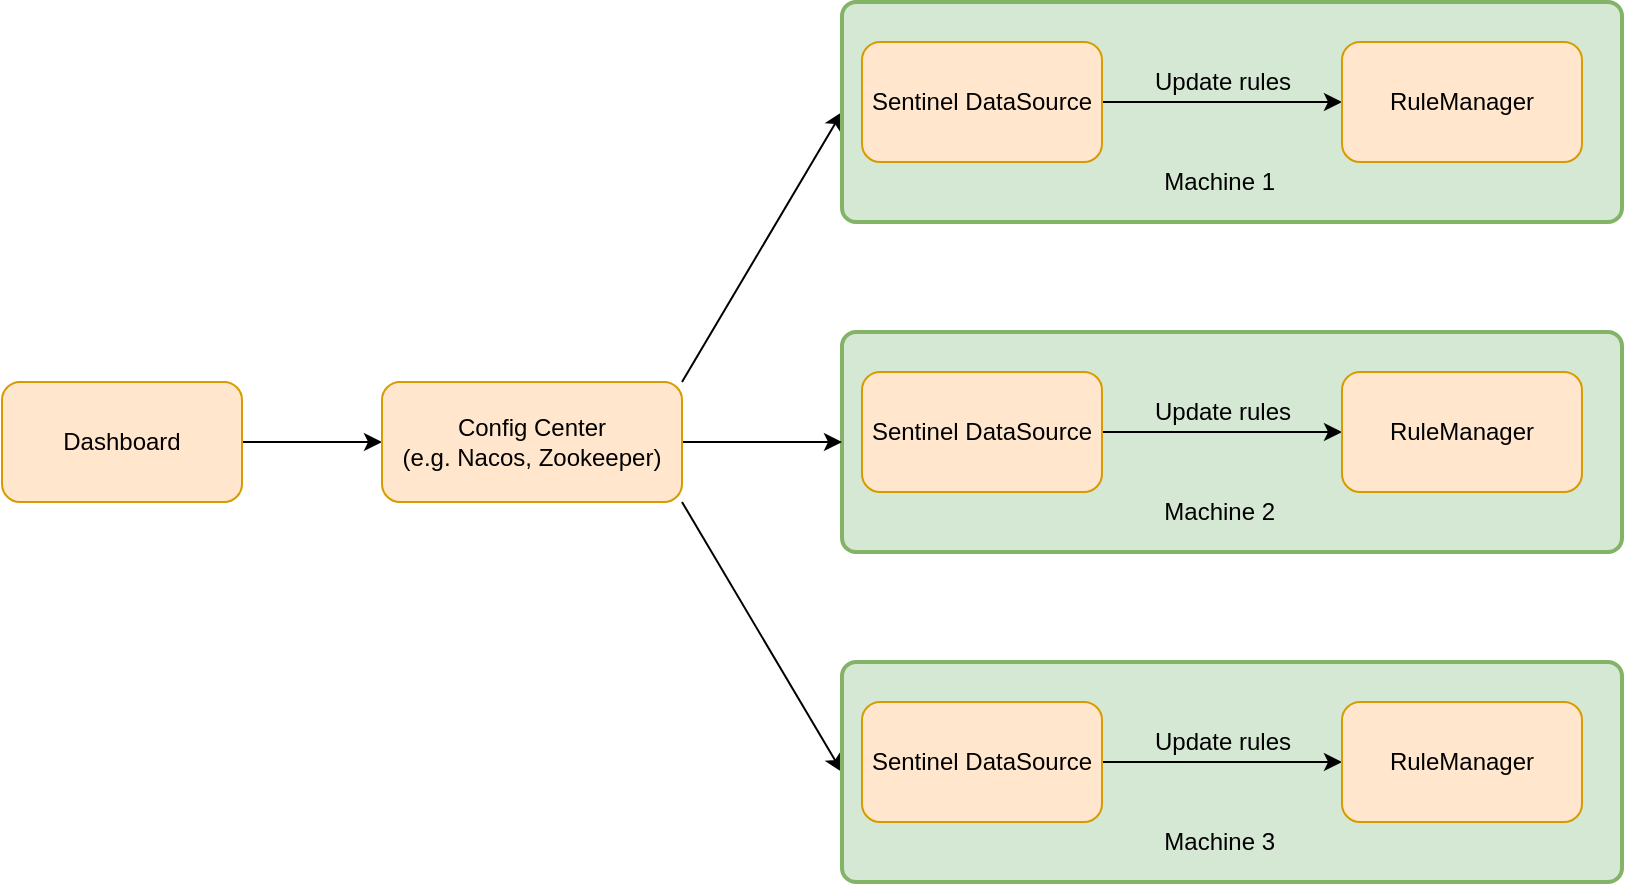 <mxfile version="13.3.9" type="device"><diagram id="KdahvD-JeNig9rog0vrl" name="Page-1"><mxGraphModel dx="1106" dy="1003" grid="1" gridSize="10" guides="1" tooltips="1" connect="1" arrows="1" fold="1" page="1" pageScale="1" pageWidth="1169" pageHeight="1654" math="0" shadow="0"><root><mxCell id="0"/><mxCell id="1" parent="0"/><mxCell id="lz3G1MblkCaHa-n7wjuj-16" value="" style="rounded=1;whiteSpace=wrap;html=1;absoluteArcSize=1;arcSize=14;strokeWidth=2;fillColor=#d5e8d4;strokeColor=#82b366;" vertex="1" parent="1"><mxGeometry x="650" y="435" width="390" height="110" as="geometry"/></mxCell><mxCell id="lz3G1MblkCaHa-n7wjuj-30" style="edgeStyle=orthogonalEdgeStyle;rounded=0;orthogonalLoop=1;jettySize=auto;html=1;" edge="1" parent="1" source="lz3G1MblkCaHa-n7wjuj-2" target="lz3G1MblkCaHa-n7wjuj-3"><mxGeometry relative="1" as="geometry"/></mxCell><mxCell id="lz3G1MblkCaHa-n7wjuj-2" value="Dashboard" style="rounded=1;whiteSpace=wrap;html=1;fillColor=#ffe6cc;strokeColor=#d79b00;" vertex="1" parent="1"><mxGeometry x="230" y="460" width="120" height="60" as="geometry"/></mxCell><mxCell id="lz3G1MblkCaHa-n7wjuj-31" style="edgeStyle=orthogonalEdgeStyle;rounded=0;orthogonalLoop=1;jettySize=auto;html=1;entryX=0;entryY=0.5;entryDx=0;entryDy=0;" edge="1" parent="1" source="lz3G1MblkCaHa-n7wjuj-3" target="lz3G1MblkCaHa-n7wjuj-16"><mxGeometry relative="1" as="geometry"/></mxCell><mxCell id="lz3G1MblkCaHa-n7wjuj-32" style="rounded=0;orthogonalLoop=1;jettySize=auto;html=1;exitX=1;exitY=0;exitDx=0;exitDy=0;entryX=0;entryY=0.5;entryDx=0;entryDy=0;" edge="1" parent="1" source="lz3G1MblkCaHa-n7wjuj-3" target="lz3G1MblkCaHa-n7wjuj-18"><mxGeometry relative="1" as="geometry"/></mxCell><mxCell id="lz3G1MblkCaHa-n7wjuj-34" style="edgeStyle=none;rounded=0;orthogonalLoop=1;jettySize=auto;html=1;exitX=1;exitY=1;exitDx=0;exitDy=0;entryX=0;entryY=0.5;entryDx=0;entryDy=0;" edge="1" parent="1" source="lz3G1MblkCaHa-n7wjuj-3" target="lz3G1MblkCaHa-n7wjuj-24"><mxGeometry relative="1" as="geometry"/></mxCell><mxCell id="lz3G1MblkCaHa-n7wjuj-3" value="Config Center&lt;br&gt;(e.g. Nacos, Zookeeper)" style="rounded=1;whiteSpace=wrap;html=1;fillColor=#ffe6cc;strokeColor=#d79b00;" vertex="1" parent="1"><mxGeometry x="420" y="460" width="150" height="60" as="geometry"/></mxCell><mxCell id="lz3G1MblkCaHa-n7wjuj-6" style="edgeStyle=orthogonalEdgeStyle;rounded=0;orthogonalLoop=1;jettySize=auto;html=1;" edge="1" parent="1" source="lz3G1MblkCaHa-n7wjuj-4" target="lz3G1MblkCaHa-n7wjuj-5"><mxGeometry relative="1" as="geometry"/></mxCell><mxCell id="lz3G1MblkCaHa-n7wjuj-4" value="Sentinel DataSource" style="rounded=1;whiteSpace=wrap;html=1;fillColor=#ffe6cc;strokeColor=#d79b00;" vertex="1" parent="1"><mxGeometry x="660" y="455" width="120" height="60" as="geometry"/></mxCell><mxCell id="lz3G1MblkCaHa-n7wjuj-5" value="RuleManager" style="rounded=1;whiteSpace=wrap;html=1;fillColor=#ffe6cc;strokeColor=#d79b00;" vertex="1" parent="1"><mxGeometry x="900" y="455" width="120" height="60" as="geometry"/></mxCell><mxCell id="lz3G1MblkCaHa-n7wjuj-7" value="Update rules" style="text;html=1;align=center;verticalAlign=middle;resizable=0;points=[];autosize=1;" vertex="1" parent="1"><mxGeometry x="800" y="465" width="80" height="20" as="geometry"/></mxCell><mxCell id="lz3G1MblkCaHa-n7wjuj-17" value="Machine 2&amp;nbsp;" style="text;html=1;align=center;verticalAlign=middle;resizable=0;points=[];autosize=1;" vertex="1" parent="1"><mxGeometry x="805" y="515" width="70" height="20" as="geometry"/></mxCell><mxCell id="lz3G1MblkCaHa-n7wjuj-18" value="" style="rounded=1;whiteSpace=wrap;html=1;absoluteArcSize=1;arcSize=14;strokeWidth=2;fillColor=#d5e8d4;strokeColor=#82b366;" vertex="1" parent="1"><mxGeometry x="650" y="270" width="390" height="110" as="geometry"/></mxCell><mxCell id="lz3G1MblkCaHa-n7wjuj-19" style="edgeStyle=orthogonalEdgeStyle;rounded=0;orthogonalLoop=1;jettySize=auto;html=1;" edge="1" source="lz3G1MblkCaHa-n7wjuj-20" target="lz3G1MblkCaHa-n7wjuj-21" parent="1"><mxGeometry relative="1" as="geometry"/></mxCell><mxCell id="lz3G1MblkCaHa-n7wjuj-20" value="Sentinel DataSource" style="rounded=1;whiteSpace=wrap;html=1;fillColor=#ffe6cc;strokeColor=#d79b00;" vertex="1" parent="1"><mxGeometry x="660" y="290" width="120" height="60" as="geometry"/></mxCell><mxCell id="lz3G1MblkCaHa-n7wjuj-21" value="RuleManager" style="rounded=1;whiteSpace=wrap;html=1;fillColor=#ffe6cc;strokeColor=#d79b00;" vertex="1" parent="1"><mxGeometry x="900" y="290" width="120" height="60" as="geometry"/></mxCell><mxCell id="lz3G1MblkCaHa-n7wjuj-22" value="Update rules" style="text;html=1;align=center;verticalAlign=middle;resizable=0;points=[];autosize=1;" vertex="1" parent="1"><mxGeometry x="800" y="300" width="80" height="20" as="geometry"/></mxCell><mxCell id="lz3G1MblkCaHa-n7wjuj-23" value="Machine 1&amp;nbsp;" style="text;html=1;align=center;verticalAlign=middle;resizable=0;points=[];autosize=1;" vertex="1" parent="1"><mxGeometry x="805" y="350" width="70" height="20" as="geometry"/></mxCell><mxCell id="lz3G1MblkCaHa-n7wjuj-24" value="" style="rounded=1;whiteSpace=wrap;html=1;absoluteArcSize=1;arcSize=14;strokeWidth=2;fillColor=#d5e8d4;strokeColor=#82b366;" vertex="1" parent="1"><mxGeometry x="650" y="600" width="390" height="110" as="geometry"/></mxCell><mxCell id="lz3G1MblkCaHa-n7wjuj-25" style="edgeStyle=orthogonalEdgeStyle;rounded=0;orthogonalLoop=1;jettySize=auto;html=1;" edge="1" source="lz3G1MblkCaHa-n7wjuj-26" target="lz3G1MblkCaHa-n7wjuj-27" parent="1"><mxGeometry relative="1" as="geometry"/></mxCell><mxCell id="lz3G1MblkCaHa-n7wjuj-26" value="Sentinel DataSource" style="rounded=1;whiteSpace=wrap;html=1;fillColor=#ffe6cc;strokeColor=#d79b00;" vertex="1" parent="1"><mxGeometry x="660" y="620" width="120" height="60" as="geometry"/></mxCell><mxCell id="lz3G1MblkCaHa-n7wjuj-27" value="RuleManager" style="rounded=1;whiteSpace=wrap;html=1;fillColor=#ffe6cc;strokeColor=#d79b00;" vertex="1" parent="1"><mxGeometry x="900" y="620" width="120" height="60" as="geometry"/></mxCell><mxCell id="lz3G1MblkCaHa-n7wjuj-28" value="Update rules" style="text;html=1;align=center;verticalAlign=middle;resizable=0;points=[];autosize=1;" vertex="1" parent="1"><mxGeometry x="800" y="630" width="80" height="20" as="geometry"/></mxCell><mxCell id="lz3G1MblkCaHa-n7wjuj-29" value="Machine 3&amp;nbsp;" style="text;html=1;align=center;verticalAlign=middle;resizable=0;points=[];autosize=1;" vertex="1" parent="1"><mxGeometry x="805" y="680" width="70" height="20" as="geometry"/></mxCell></root></mxGraphModel></diagram></mxfile>